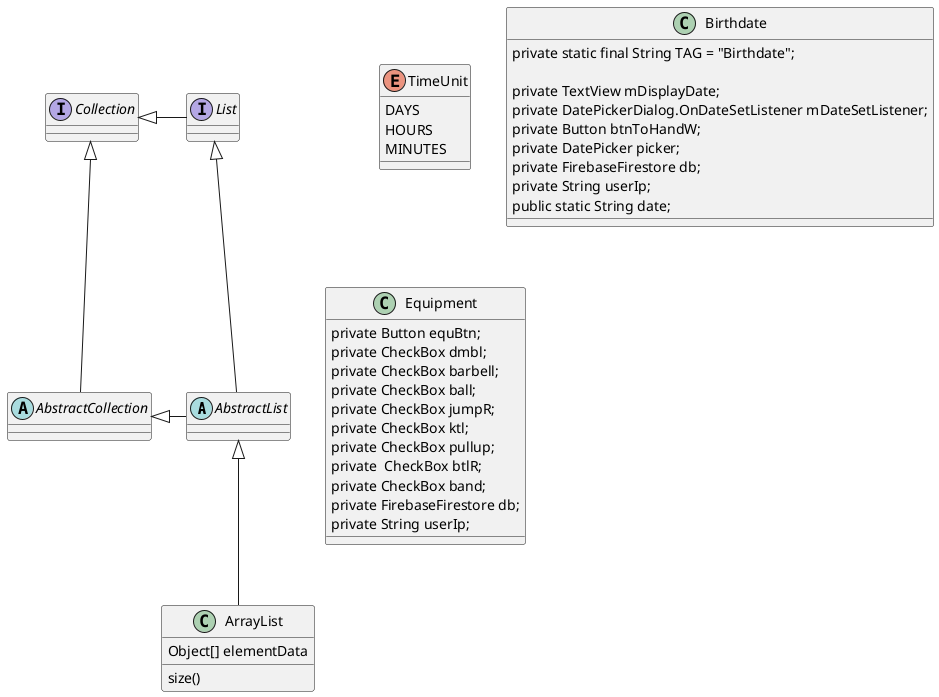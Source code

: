 @startuml
'https://plantuml.com/class-diagram

abstract class AbstractList
abstract AbstractCollection
interface List
interface Collection

List <|-- AbstractList
Collection <|-- AbstractCollection

Collection <|- List
AbstractCollection <|- AbstractList
AbstractList <|-- ArrayList

class ArrayList {
Object[] elementData
size()
}

enum TimeUnit {
DAYS
HOURS
MINUTES
}
class Birthdate  {

    private static final String TAG = "Birthdate";

    private TextView mDisplayDate;
    private DatePickerDialog.OnDateSetListener mDateSetListener;
    private Button btnToHandW;
    private DatePicker picker;
    private FirebaseFirestore db;
    private String userIp;
    public static String date;
    }
       class Equipment{
        private Button equBtn;
        private CheckBox dmbl;
        private CheckBox barbell;
        private CheckBox ball;
        private CheckBox jumpR;
        private CheckBox ktl;
        private CheckBox pullup;
        private  CheckBox btlR;
        private CheckBox band;
        private FirebaseFirestore db;
        private String userIp;
        }

@enduml
